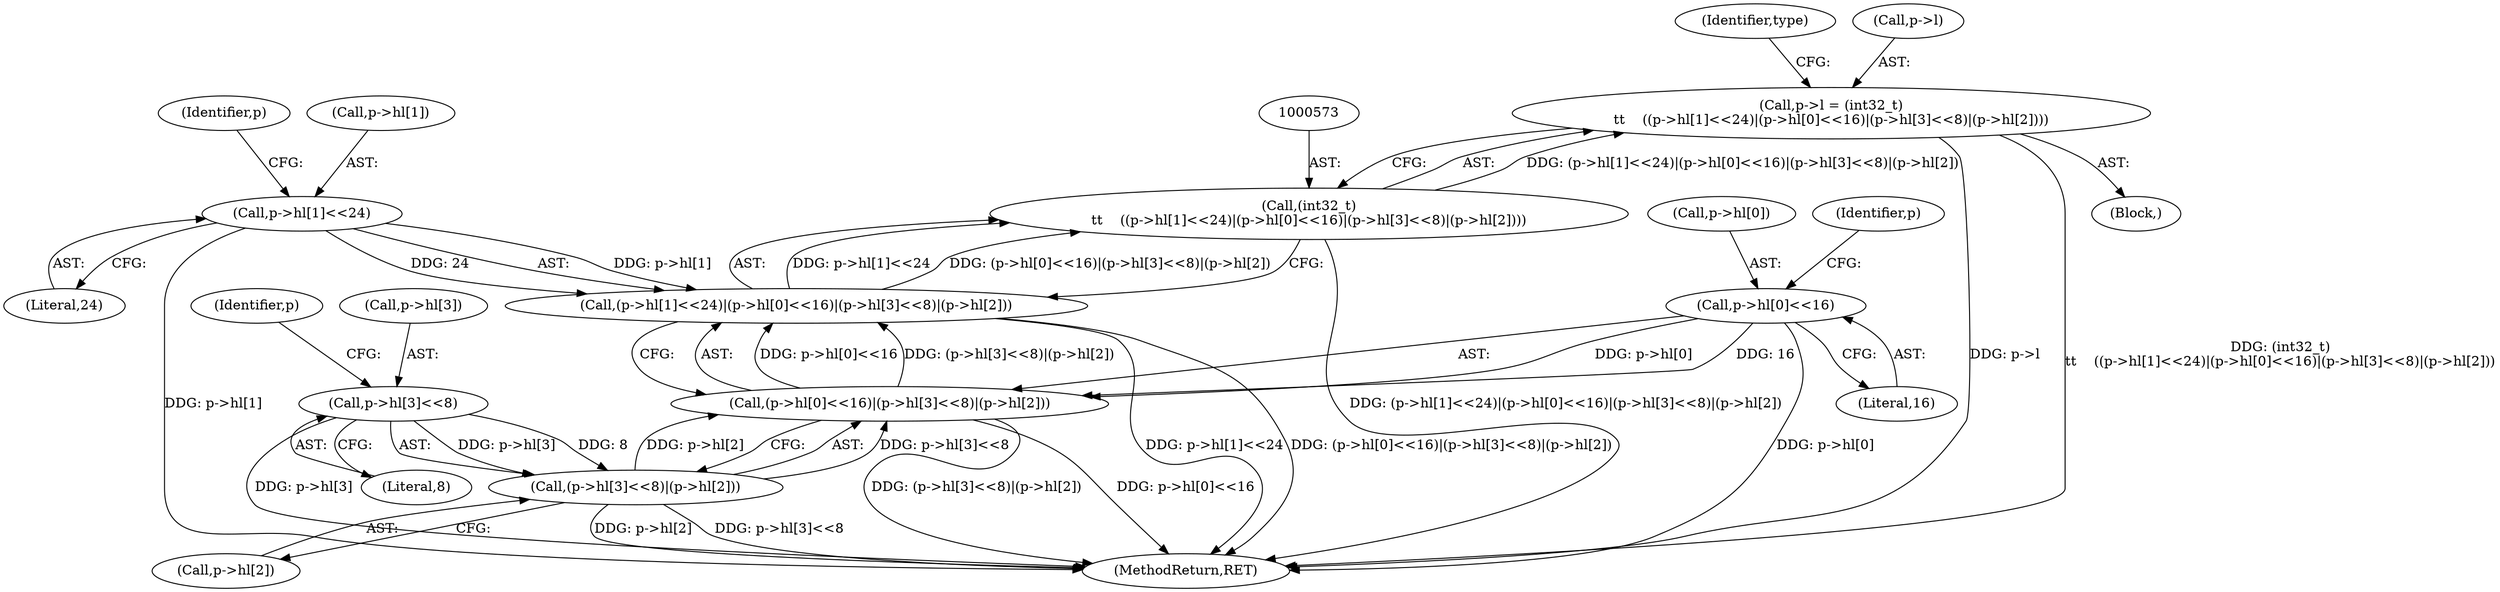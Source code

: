 digraph "0_file_59e63838913eee47f5c120a6c53d4565af638158@pointer" {
"1000568" [label="(Call,p->l = (int32_t)\n\t\t    ((p->hl[1]<<24)|(p->hl[0]<<16)|(p->hl[3]<<8)|(p->hl[2])))"];
"1000572" [label="(Call,(int32_t)\n\t\t    ((p->hl[1]<<24)|(p->hl[0]<<16)|(p->hl[3]<<8)|(p->hl[2])))"];
"1000574" [label="(Call,(p->hl[1]<<24)|(p->hl[0]<<16)|(p->hl[3]<<8)|(p->hl[2]))"];
"1000575" [label="(Call,p->hl[1]<<24)"];
"1000582" [label="(Call,(p->hl[0]<<16)|(p->hl[3]<<8)|(p->hl[2]))"];
"1000583" [label="(Call,p->hl[0]<<16)"];
"1000590" [label="(Call,(p->hl[3]<<8)|(p->hl[2]))"];
"1000591" [label="(Call,p->hl[3]<<8)"];
"1000589" [label="(Literal,16)"];
"1000598" [label="(Call,p->hl[2])"];
"1000590" [label="(Call,(p->hl[3]<<8)|(p->hl[2]))"];
"1000584" [label="(Call,p->hl[0])"];
"1000574" [label="(Call,(p->hl[1]<<24)|(p->hl[0]<<16)|(p->hl[3]<<8)|(p->hl[2]))"];
"1000605" [label="(Identifier,type)"];
"1000569" [label="(Call,p->l)"];
"1000576" [label="(Call,p->hl[1])"];
"1000583" [label="(Call,p->hl[0]<<16)"];
"1000600" [label="(Identifier,p)"];
"1000572" [label="(Call,(int32_t)\n\t\t    ((p->hl[1]<<24)|(p->hl[0]<<16)|(p->hl[3]<<8)|(p->hl[2])))"];
"1000582" [label="(Call,(p->hl[0]<<16)|(p->hl[3]<<8)|(p->hl[2]))"];
"1000568" [label="(Call,p->l = (int32_t)\n\t\t    ((p->hl[1]<<24)|(p->hl[0]<<16)|(p->hl[3]<<8)|(p->hl[2])))"];
"1000597" [label="(Literal,8)"];
"1000575" [label="(Call,p->hl[1]<<24)"];
"1000909" [label="(MethodReturn,RET)"];
"1000581" [label="(Literal,24)"];
"1000586" [label="(Identifier,p)"];
"1000591" [label="(Call,p->hl[3]<<8)"];
"1000594" [label="(Identifier,p)"];
"1000124" [label="(Block,)"];
"1000592" [label="(Call,p->hl[3])"];
"1000568" -> "1000124"  [label="AST: "];
"1000568" -> "1000572"  [label="CFG: "];
"1000569" -> "1000568"  [label="AST: "];
"1000572" -> "1000568"  [label="AST: "];
"1000605" -> "1000568"  [label="CFG: "];
"1000568" -> "1000909"  [label="DDG: p->l"];
"1000568" -> "1000909"  [label="DDG: (int32_t)\n\t\t    ((p->hl[1]<<24)|(p->hl[0]<<16)|(p->hl[3]<<8)|(p->hl[2]))"];
"1000572" -> "1000568"  [label="DDG: (p->hl[1]<<24)|(p->hl[0]<<16)|(p->hl[3]<<8)|(p->hl[2])"];
"1000572" -> "1000574"  [label="CFG: "];
"1000573" -> "1000572"  [label="AST: "];
"1000574" -> "1000572"  [label="AST: "];
"1000572" -> "1000909"  [label="DDG: (p->hl[1]<<24)|(p->hl[0]<<16)|(p->hl[3]<<8)|(p->hl[2])"];
"1000574" -> "1000572"  [label="DDG: p->hl[1]<<24"];
"1000574" -> "1000572"  [label="DDG: (p->hl[0]<<16)|(p->hl[3]<<8)|(p->hl[2])"];
"1000574" -> "1000582"  [label="CFG: "];
"1000575" -> "1000574"  [label="AST: "];
"1000582" -> "1000574"  [label="AST: "];
"1000574" -> "1000909"  [label="DDG: p->hl[1]<<24"];
"1000574" -> "1000909"  [label="DDG: (p->hl[0]<<16)|(p->hl[3]<<8)|(p->hl[2])"];
"1000575" -> "1000574"  [label="DDG: p->hl[1]"];
"1000575" -> "1000574"  [label="DDG: 24"];
"1000582" -> "1000574"  [label="DDG: p->hl[0]<<16"];
"1000582" -> "1000574"  [label="DDG: (p->hl[3]<<8)|(p->hl[2])"];
"1000575" -> "1000581"  [label="CFG: "];
"1000576" -> "1000575"  [label="AST: "];
"1000581" -> "1000575"  [label="AST: "];
"1000586" -> "1000575"  [label="CFG: "];
"1000575" -> "1000909"  [label="DDG: p->hl[1]"];
"1000582" -> "1000590"  [label="CFG: "];
"1000583" -> "1000582"  [label="AST: "];
"1000590" -> "1000582"  [label="AST: "];
"1000582" -> "1000909"  [label="DDG: (p->hl[3]<<8)|(p->hl[2])"];
"1000582" -> "1000909"  [label="DDG: p->hl[0]<<16"];
"1000583" -> "1000582"  [label="DDG: p->hl[0]"];
"1000583" -> "1000582"  [label="DDG: 16"];
"1000590" -> "1000582"  [label="DDG: p->hl[3]<<8"];
"1000590" -> "1000582"  [label="DDG: p->hl[2]"];
"1000583" -> "1000589"  [label="CFG: "];
"1000584" -> "1000583"  [label="AST: "];
"1000589" -> "1000583"  [label="AST: "];
"1000594" -> "1000583"  [label="CFG: "];
"1000583" -> "1000909"  [label="DDG: p->hl[0]"];
"1000590" -> "1000598"  [label="CFG: "];
"1000591" -> "1000590"  [label="AST: "];
"1000598" -> "1000590"  [label="AST: "];
"1000590" -> "1000909"  [label="DDG: p->hl[2]"];
"1000590" -> "1000909"  [label="DDG: p->hl[3]<<8"];
"1000591" -> "1000590"  [label="DDG: p->hl[3]"];
"1000591" -> "1000590"  [label="DDG: 8"];
"1000591" -> "1000597"  [label="CFG: "];
"1000592" -> "1000591"  [label="AST: "];
"1000597" -> "1000591"  [label="AST: "];
"1000600" -> "1000591"  [label="CFG: "];
"1000591" -> "1000909"  [label="DDG: p->hl[3]"];
}
